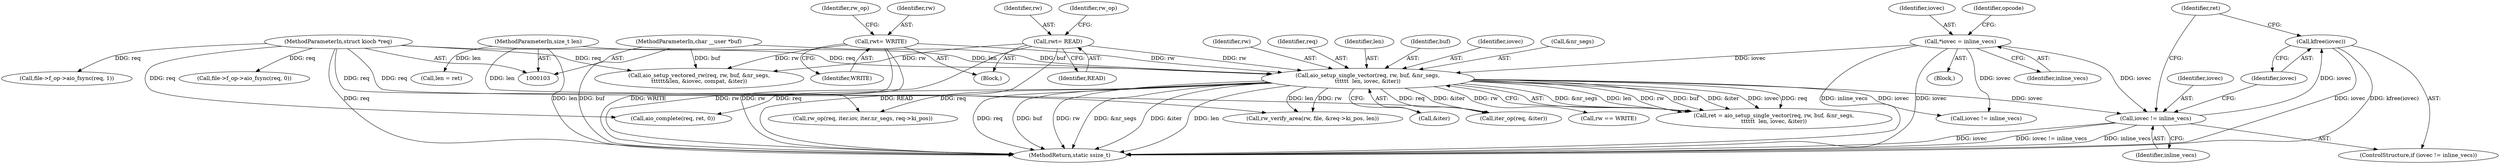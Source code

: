 digraph "0_linux_4c185ce06dca14f5cea192f5a2c981ef50663f2b@API" {
"1000256" [label="(Call,kfree(iovec))"];
"1000253" [label="(Call,iovec != inline_vecs)"];
"1000124" [label="(Call,*iovec = inline_vecs)"];
"1000224" [label="(Call,aio_setup_single_vector(req, rw, buf, &nr_segs,\n\t\t\t\t\t\t  len, iovec, &iter))"];
"1000104" [label="(MethodParameterIn,struct kiocb *req)"];
"1000159" [label="(Call,rw\t= WRITE)"];
"1000136" [label="(Call,rw\t= READ)"];
"1000106" [label="(MethodParameterIn,char __user *buf)"];
"1000107" [label="(MethodParameterIn,size_t len)"];
"1000226" [label="(Identifier,rw)"];
"1000130" [label="(Block,)"];
"1000109" [label="(Block,)"];
"1000125" [label="(Identifier,iovec)"];
"1000395" [label="(MethodReturn,static ssize_t)"];
"1000138" [label="(Identifier,READ)"];
"1000106" [label="(MethodParameterIn,char __user *buf)"];
"1000163" [label="(Identifier,rw_op)"];
"1000232" [label="(Call,&iter)"];
"1000136" [label="(Call,rw\t= READ)"];
"1000286" [label="(Call,iter_op(req, &iter))"];
"1000225" [label="(Identifier,req)"];
"1000325" [label="(Call,file->f_op->aio_fsync(req, 1))"];
"1000256" [label="(Call,kfree(iovec))"];
"1000253" [label="(Call,iovec != inline_vecs)"];
"1000124" [label="(Call,*iovec = inline_vecs)"];
"1000255" [label="(Identifier,inline_vecs)"];
"1000276" [label="(Call,rw == WRITE)"];
"1000230" [label="(Identifier,len)"];
"1000129" [label="(Identifier,opcode)"];
"1000254" [label="(Identifier,iovec)"];
"1000260" [label="(Call,len = ret)"];
"1000208" [label="(Call,aio_setup_vectored_rw(req, rw, buf, &nr_segs,\n\t\t\t\t\t\t&len, &iovec, compat, &iter))"];
"1000342" [label="(Call,file->f_op->aio_fsync(req, 0))"];
"1000137" [label="(Identifier,rw)"];
"1000257" [label="(Identifier,iovec)"];
"1000389" [label="(Call,aio_complete(req, ret, 0))"];
"1000227" [label="(Identifier,buf)"];
"1000159" [label="(Call,rw\t= WRITE)"];
"1000294" [label="(Call,rw_op(req, iter.iov, iter.nr_segs, req->ki_pos))"];
"1000224" [label="(Call,aio_setup_single_vector(req, rw, buf, &nr_segs,\n\t\t\t\t\t\t  len, iovec, &iter))"];
"1000222" [label="(Call,ret = aio_setup_single_vector(req, rw, buf, &nr_segs,\n\t\t\t\t\t\t  len, iovec, &iter))"];
"1000259" [label="(Identifier,ret)"];
"1000231" [label="(Identifier,iovec)"];
"1000353" [label="(Call,iovec != inline_vecs)"];
"1000239" [label="(Call,rw_verify_area(rw, file, &req->ki_pos, len))"];
"1000161" [label="(Identifier,WRITE)"];
"1000228" [label="(Call,&nr_segs)"];
"1000107" [label="(MethodParameterIn,size_t len)"];
"1000252" [label="(ControlStructure,if (iovec != inline_vecs))"];
"1000160" [label="(Identifier,rw)"];
"1000126" [label="(Identifier,inline_vecs)"];
"1000104" [label="(MethodParameterIn,struct kiocb *req)"];
"1000140" [label="(Identifier,rw_op)"];
"1000256" -> "1000252"  [label="AST: "];
"1000256" -> "1000257"  [label="CFG: "];
"1000257" -> "1000256"  [label="AST: "];
"1000259" -> "1000256"  [label="CFG: "];
"1000256" -> "1000395"  [label="DDG: iovec"];
"1000256" -> "1000395"  [label="DDG: kfree(iovec)"];
"1000253" -> "1000256"  [label="DDG: iovec"];
"1000253" -> "1000252"  [label="AST: "];
"1000253" -> "1000255"  [label="CFG: "];
"1000254" -> "1000253"  [label="AST: "];
"1000255" -> "1000253"  [label="AST: "];
"1000257" -> "1000253"  [label="CFG: "];
"1000259" -> "1000253"  [label="CFG: "];
"1000253" -> "1000395"  [label="DDG: iovec != inline_vecs"];
"1000253" -> "1000395"  [label="DDG: inline_vecs"];
"1000253" -> "1000395"  [label="DDG: iovec"];
"1000124" -> "1000253"  [label="DDG: iovec"];
"1000224" -> "1000253"  [label="DDG: iovec"];
"1000124" -> "1000109"  [label="AST: "];
"1000124" -> "1000126"  [label="CFG: "];
"1000125" -> "1000124"  [label="AST: "];
"1000126" -> "1000124"  [label="AST: "];
"1000129" -> "1000124"  [label="CFG: "];
"1000124" -> "1000395"  [label="DDG: inline_vecs"];
"1000124" -> "1000395"  [label="DDG: iovec"];
"1000124" -> "1000224"  [label="DDG: iovec"];
"1000124" -> "1000353"  [label="DDG: iovec"];
"1000224" -> "1000222"  [label="AST: "];
"1000224" -> "1000232"  [label="CFG: "];
"1000225" -> "1000224"  [label="AST: "];
"1000226" -> "1000224"  [label="AST: "];
"1000227" -> "1000224"  [label="AST: "];
"1000228" -> "1000224"  [label="AST: "];
"1000230" -> "1000224"  [label="AST: "];
"1000231" -> "1000224"  [label="AST: "];
"1000232" -> "1000224"  [label="AST: "];
"1000222" -> "1000224"  [label="CFG: "];
"1000224" -> "1000395"  [label="DDG: req"];
"1000224" -> "1000395"  [label="DDG: buf"];
"1000224" -> "1000395"  [label="DDG: rw"];
"1000224" -> "1000395"  [label="DDG: &nr_segs"];
"1000224" -> "1000395"  [label="DDG: &iter"];
"1000224" -> "1000395"  [label="DDG: len"];
"1000224" -> "1000222"  [label="DDG: &nr_segs"];
"1000224" -> "1000222"  [label="DDG: len"];
"1000224" -> "1000222"  [label="DDG: rw"];
"1000224" -> "1000222"  [label="DDG: buf"];
"1000224" -> "1000222"  [label="DDG: &iter"];
"1000224" -> "1000222"  [label="DDG: iovec"];
"1000224" -> "1000222"  [label="DDG: req"];
"1000104" -> "1000224"  [label="DDG: req"];
"1000159" -> "1000224"  [label="DDG: rw"];
"1000136" -> "1000224"  [label="DDG: rw"];
"1000106" -> "1000224"  [label="DDG: buf"];
"1000107" -> "1000224"  [label="DDG: len"];
"1000224" -> "1000239"  [label="DDG: rw"];
"1000224" -> "1000239"  [label="DDG: len"];
"1000224" -> "1000276"  [label="DDG: rw"];
"1000224" -> "1000286"  [label="DDG: req"];
"1000224" -> "1000286"  [label="DDG: &iter"];
"1000224" -> "1000294"  [label="DDG: req"];
"1000224" -> "1000353"  [label="DDG: iovec"];
"1000224" -> "1000389"  [label="DDG: req"];
"1000104" -> "1000103"  [label="AST: "];
"1000104" -> "1000395"  [label="DDG: req"];
"1000104" -> "1000208"  [label="DDG: req"];
"1000104" -> "1000286"  [label="DDG: req"];
"1000104" -> "1000294"  [label="DDG: req"];
"1000104" -> "1000325"  [label="DDG: req"];
"1000104" -> "1000342"  [label="DDG: req"];
"1000104" -> "1000389"  [label="DDG: req"];
"1000159" -> "1000130"  [label="AST: "];
"1000159" -> "1000161"  [label="CFG: "];
"1000160" -> "1000159"  [label="AST: "];
"1000161" -> "1000159"  [label="AST: "];
"1000163" -> "1000159"  [label="CFG: "];
"1000159" -> "1000395"  [label="DDG: rw"];
"1000159" -> "1000395"  [label="DDG: WRITE"];
"1000159" -> "1000208"  [label="DDG: rw"];
"1000136" -> "1000130"  [label="AST: "];
"1000136" -> "1000138"  [label="CFG: "];
"1000137" -> "1000136"  [label="AST: "];
"1000138" -> "1000136"  [label="AST: "];
"1000140" -> "1000136"  [label="CFG: "];
"1000136" -> "1000395"  [label="DDG: READ"];
"1000136" -> "1000395"  [label="DDG: rw"];
"1000136" -> "1000208"  [label="DDG: rw"];
"1000106" -> "1000103"  [label="AST: "];
"1000106" -> "1000395"  [label="DDG: buf"];
"1000106" -> "1000208"  [label="DDG: buf"];
"1000107" -> "1000103"  [label="AST: "];
"1000107" -> "1000395"  [label="DDG: len"];
"1000107" -> "1000239"  [label="DDG: len"];
"1000107" -> "1000260"  [label="DDG: len"];
}
